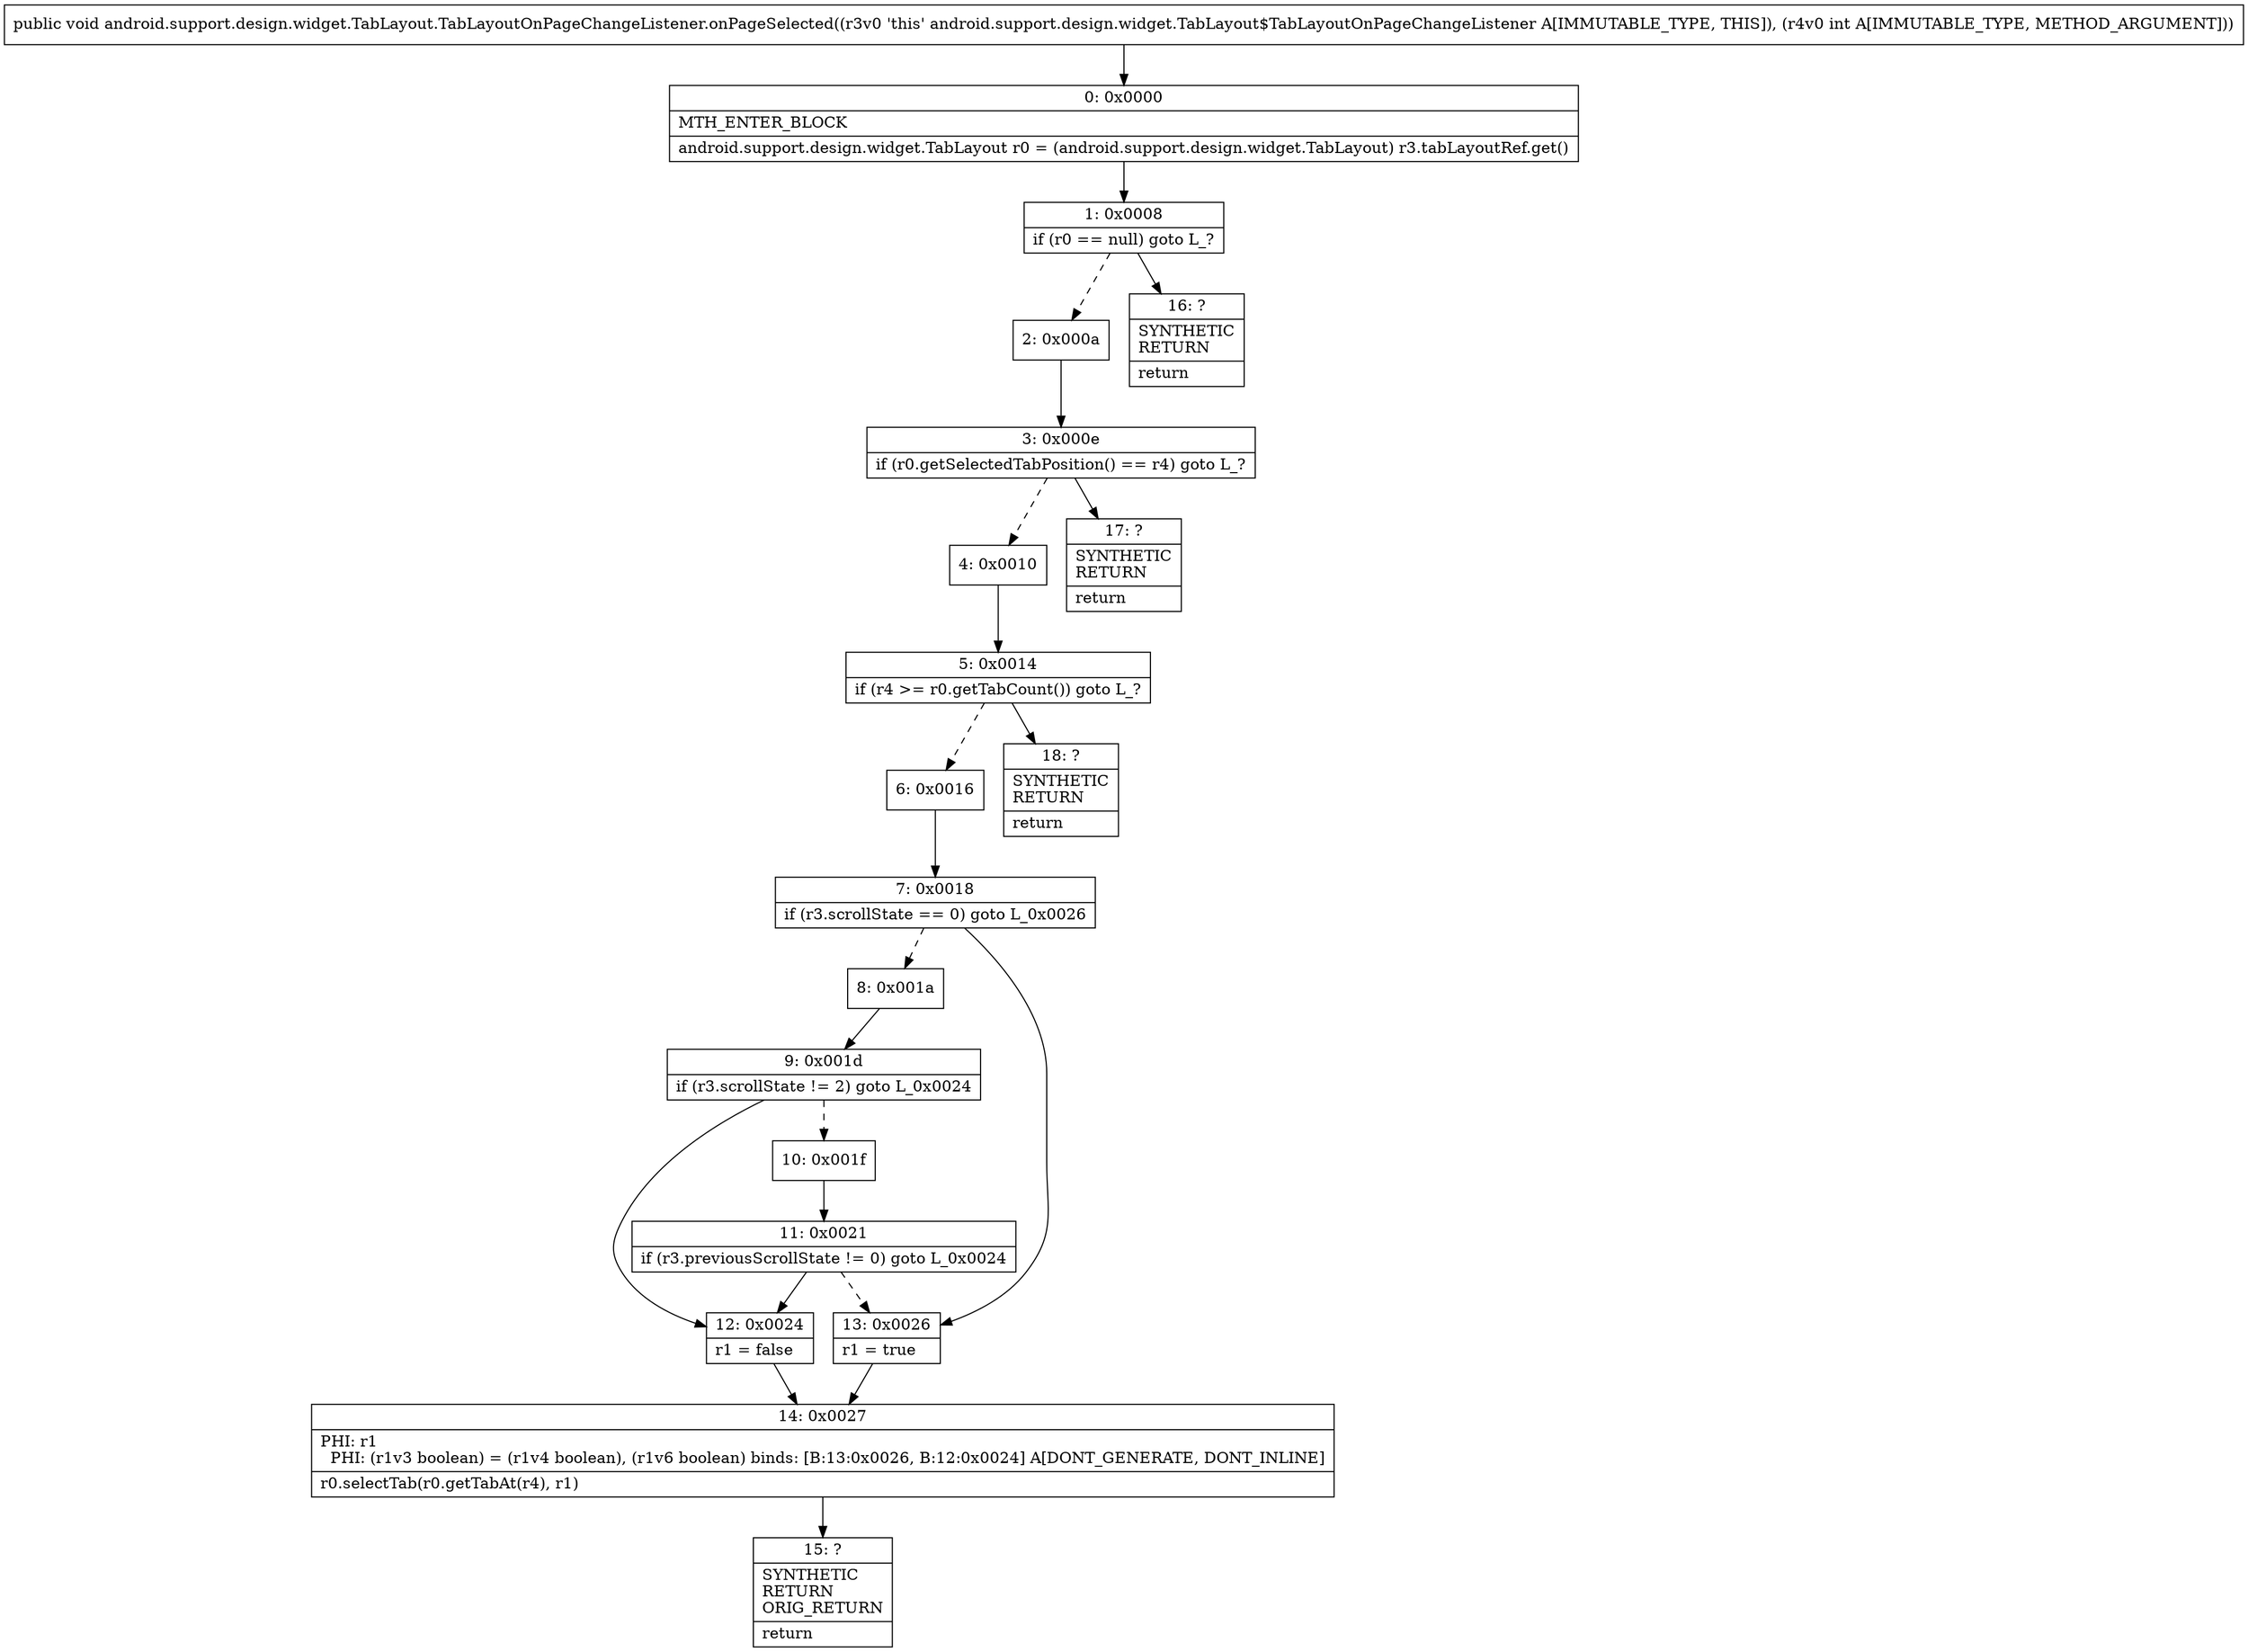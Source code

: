 digraph "CFG forandroid.support.design.widget.TabLayout.TabLayoutOnPageChangeListener.onPageSelected(I)V" {
Node_0 [shape=record,label="{0\:\ 0x0000|MTH_ENTER_BLOCK\l|android.support.design.widget.TabLayout r0 = (android.support.design.widget.TabLayout) r3.tabLayoutRef.get()\l}"];
Node_1 [shape=record,label="{1\:\ 0x0008|if (r0 == null) goto L_?\l}"];
Node_2 [shape=record,label="{2\:\ 0x000a}"];
Node_3 [shape=record,label="{3\:\ 0x000e|if (r0.getSelectedTabPosition() == r4) goto L_?\l}"];
Node_4 [shape=record,label="{4\:\ 0x0010}"];
Node_5 [shape=record,label="{5\:\ 0x0014|if (r4 \>= r0.getTabCount()) goto L_?\l}"];
Node_6 [shape=record,label="{6\:\ 0x0016}"];
Node_7 [shape=record,label="{7\:\ 0x0018|if (r3.scrollState == 0) goto L_0x0026\l}"];
Node_8 [shape=record,label="{8\:\ 0x001a}"];
Node_9 [shape=record,label="{9\:\ 0x001d|if (r3.scrollState != 2) goto L_0x0024\l}"];
Node_10 [shape=record,label="{10\:\ 0x001f}"];
Node_11 [shape=record,label="{11\:\ 0x0021|if (r3.previousScrollState != 0) goto L_0x0024\l}"];
Node_12 [shape=record,label="{12\:\ 0x0024|r1 = false\l}"];
Node_13 [shape=record,label="{13\:\ 0x0026|r1 = true\l}"];
Node_14 [shape=record,label="{14\:\ 0x0027|PHI: r1 \l  PHI: (r1v3 boolean) = (r1v4 boolean), (r1v6 boolean) binds: [B:13:0x0026, B:12:0x0024] A[DONT_GENERATE, DONT_INLINE]\l|r0.selectTab(r0.getTabAt(r4), r1)\l}"];
Node_15 [shape=record,label="{15\:\ ?|SYNTHETIC\lRETURN\lORIG_RETURN\l|return\l}"];
Node_16 [shape=record,label="{16\:\ ?|SYNTHETIC\lRETURN\l|return\l}"];
Node_17 [shape=record,label="{17\:\ ?|SYNTHETIC\lRETURN\l|return\l}"];
Node_18 [shape=record,label="{18\:\ ?|SYNTHETIC\lRETURN\l|return\l}"];
MethodNode[shape=record,label="{public void android.support.design.widget.TabLayout.TabLayoutOnPageChangeListener.onPageSelected((r3v0 'this' android.support.design.widget.TabLayout$TabLayoutOnPageChangeListener A[IMMUTABLE_TYPE, THIS]), (r4v0 int A[IMMUTABLE_TYPE, METHOD_ARGUMENT])) }"];
MethodNode -> Node_0;
Node_0 -> Node_1;
Node_1 -> Node_2[style=dashed];
Node_1 -> Node_16;
Node_2 -> Node_3;
Node_3 -> Node_4[style=dashed];
Node_3 -> Node_17;
Node_4 -> Node_5;
Node_5 -> Node_6[style=dashed];
Node_5 -> Node_18;
Node_6 -> Node_7;
Node_7 -> Node_8[style=dashed];
Node_7 -> Node_13;
Node_8 -> Node_9;
Node_9 -> Node_10[style=dashed];
Node_9 -> Node_12;
Node_10 -> Node_11;
Node_11 -> Node_12;
Node_11 -> Node_13[style=dashed];
Node_12 -> Node_14;
Node_13 -> Node_14;
Node_14 -> Node_15;
}

